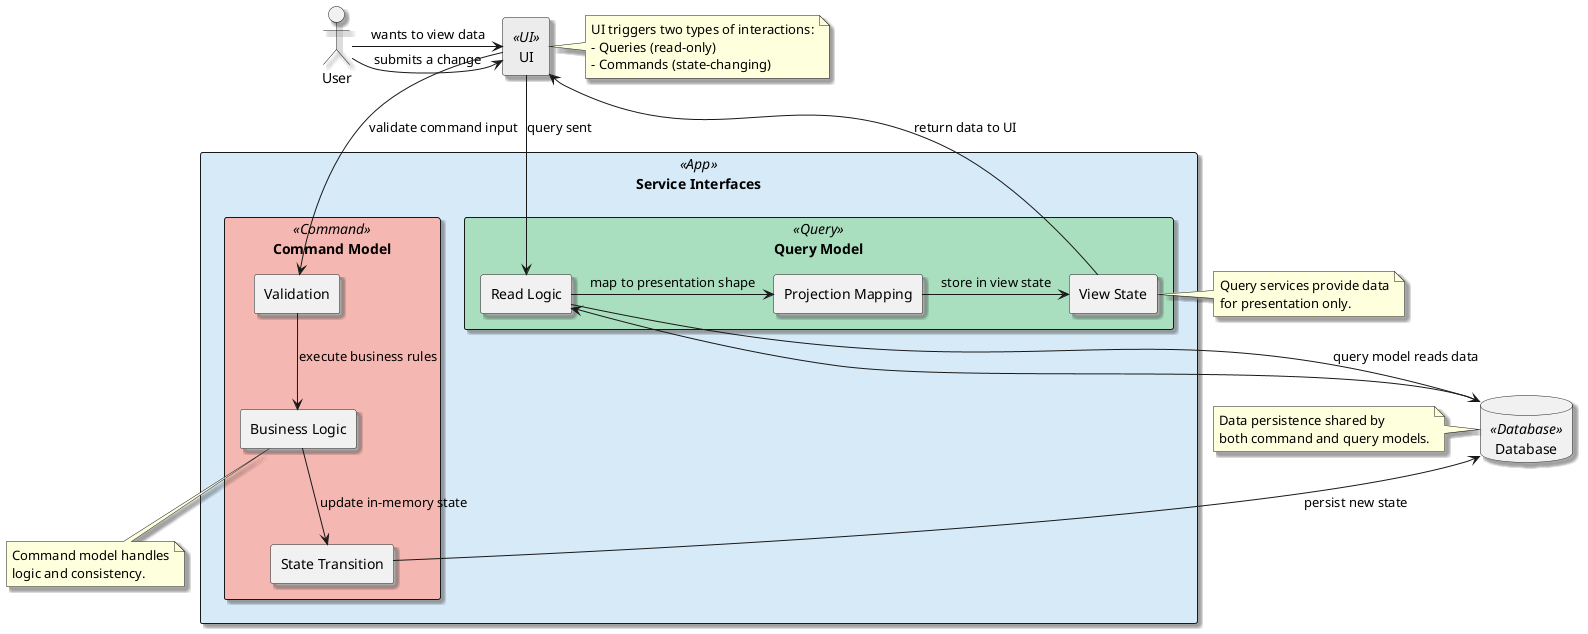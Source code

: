@startuml
skinparam shadowing true
skinparam rectangle {
  BackgroundColor<<UI>> #ECECEC
  BackgroundColor<<Database>> #FAD7A0
  BackgroundColor<<App>> #D6EAF8
  BackgroundColor<<Query>> #A9DFBF
  BackgroundColor<<Command>> #F5B7B1
}

actor User

' Komponen utama
rectangle "UI" <<UI>> {
}

rectangle "Service Interfaces" <<App>> {
  rectangle "Query Model" <<Query>> {
    rectangle "Read Logic" as QL
    rectangle "Projection Mapping" as PM
    rectangle "View State" as VS
  }

  rectangle "Command Model" <<Command>> {
    rectangle "Validation" as CVal
    rectangle "Business Logic" as CBL
    rectangle "State Transition" as CST
  }
}

database "Database" <<Database>>

' Interaksi: Query
User -> "UI" : wants to view data
"UI" --> QL : query sent
QL --> "Database" : query model reads data
"Database" --> QL
QL -> PM : map to presentation shape
PM -> VS : store in view state
VS --> "UI" : return data to UI

note right of VS
  Query services provide data
  for presentation only.
end note

' Interaksi: Command
User -> "UI" : submits a change
"UI" --> CVal : validate command input
CVal --> CBL : execute business rules
CBL --> CST : update in-memory state
CST --> "Database" : persist new state

note bottom of CBL
  Command model handles
  logic and consistency.
end note

' Anotasi sistem
note left of "Database"
  Data persistence shared by
  both command and query models.
end note

note right of "UI"
  UI triggers two types of interactions:
  - Queries (read-only)
  - Commands (state-changing)
end note
@enduml
